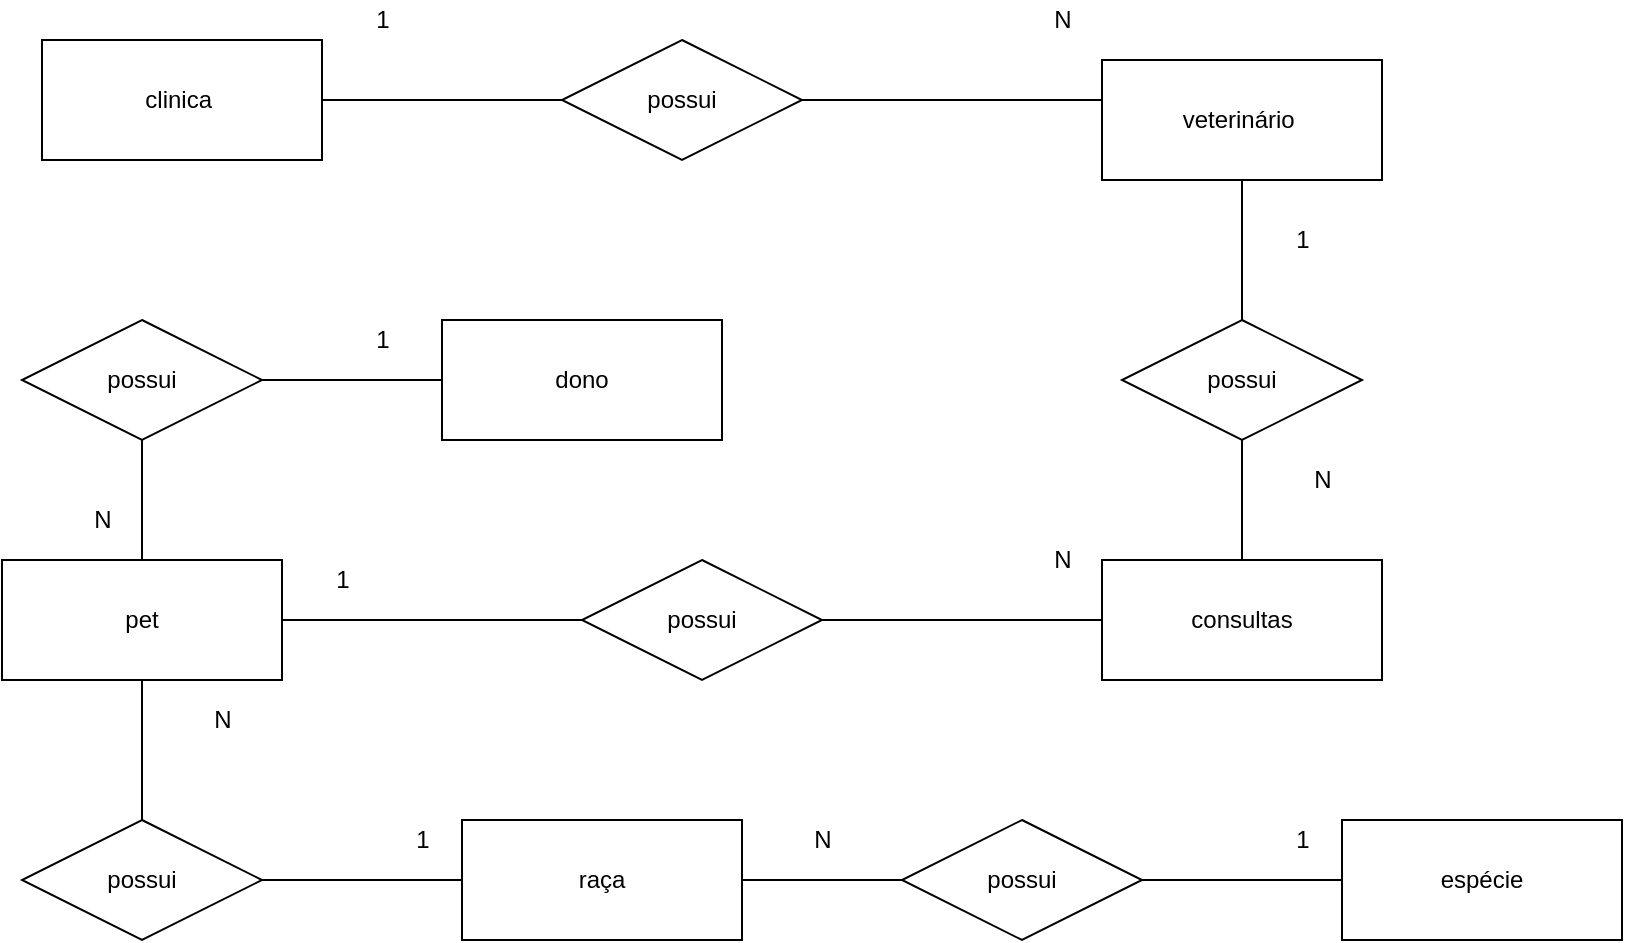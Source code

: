 <mxfile version="14.9.3" type="device"><diagram id="E-exgS-I8BeoIPYbAWvZ" name="Page-1"><mxGraphModel dx="1221" dy="613" grid="1" gridSize="10" guides="1" tooltips="1" connect="1" arrows="1" fold="1" page="1" pageScale="1" pageWidth="827" pageHeight="1169" math="0" shadow="0"><root><mxCell id="0"/><mxCell id="1" parent="0"/><mxCell id="vEGgRIPXQ_d446NQGeNn-4" style="edgeStyle=orthogonalEdgeStyle;rounded=0;orthogonalLoop=1;jettySize=auto;html=1;endArrow=none;endFill=0;" edge="1" parent="1" source="vEGgRIPXQ_d446NQGeNn-1" target="vEGgRIPXQ_d446NQGeNn-2"><mxGeometry relative="1" as="geometry"/></mxCell><mxCell id="vEGgRIPXQ_d446NQGeNn-1" value="clinica&amp;nbsp;" style="whiteSpace=wrap;html=1;align=center;" vertex="1" parent="1"><mxGeometry x="60" y="100" width="140" height="60" as="geometry"/></mxCell><mxCell id="vEGgRIPXQ_d446NQGeNn-5" style="edgeStyle=orthogonalEdgeStyle;rounded=0;orthogonalLoop=1;jettySize=auto;html=1;endArrow=none;endFill=0;" edge="1" parent="1" source="vEGgRIPXQ_d446NQGeNn-2"><mxGeometry relative="1" as="geometry"><mxPoint x="590" y="130" as="targetPoint"/></mxGeometry></mxCell><mxCell id="vEGgRIPXQ_d446NQGeNn-2" value="possui" style="shape=rhombus;perimeter=rhombusPerimeter;whiteSpace=wrap;html=1;align=center;" vertex="1" parent="1"><mxGeometry x="320" y="100" width="120" height="60" as="geometry"/></mxCell><mxCell id="vEGgRIPXQ_d446NQGeNn-8" value="" style="edgeStyle=orthogonalEdgeStyle;rounded=0;orthogonalLoop=1;jettySize=auto;html=1;endArrow=none;endFill=0;" edge="1" parent="1" source="vEGgRIPXQ_d446NQGeNn-6" target="vEGgRIPXQ_d446NQGeNn-7"><mxGeometry relative="1" as="geometry"/></mxCell><mxCell id="vEGgRIPXQ_d446NQGeNn-6" value="veterinário&amp;nbsp;" style="whiteSpace=wrap;html=1;align=center;" vertex="1" parent="1"><mxGeometry x="590" y="110" width="140" height="60" as="geometry"/></mxCell><mxCell id="vEGgRIPXQ_d446NQGeNn-10" value="" style="edgeStyle=orthogonalEdgeStyle;rounded=0;orthogonalLoop=1;jettySize=auto;html=1;endArrow=none;endFill=0;" edge="1" parent="1" source="vEGgRIPXQ_d446NQGeNn-7" target="vEGgRIPXQ_d446NQGeNn-9"><mxGeometry relative="1" as="geometry"/></mxCell><mxCell id="vEGgRIPXQ_d446NQGeNn-7" value="possui" style="shape=rhombus;perimeter=rhombusPerimeter;whiteSpace=wrap;html=1;align=center;" vertex="1" parent="1"><mxGeometry x="600" y="240" width="120" height="60" as="geometry"/></mxCell><mxCell id="vEGgRIPXQ_d446NQGeNn-12" value="" style="edgeStyle=orthogonalEdgeStyle;rounded=0;orthogonalLoop=1;jettySize=auto;html=1;endArrow=none;endFill=0;" edge="1" parent="1" source="vEGgRIPXQ_d446NQGeNn-9" target="vEGgRIPXQ_d446NQGeNn-11"><mxGeometry relative="1" as="geometry"/></mxCell><mxCell id="vEGgRIPXQ_d446NQGeNn-9" value="consultas" style="whiteSpace=wrap;html=1;align=center;" vertex="1" parent="1"><mxGeometry x="590" y="360" width="140" height="60" as="geometry"/></mxCell><mxCell id="vEGgRIPXQ_d446NQGeNn-14" value="" style="edgeStyle=orthogonalEdgeStyle;rounded=0;orthogonalLoop=1;jettySize=auto;html=1;endArrow=none;endFill=0;" edge="1" parent="1" source="vEGgRIPXQ_d446NQGeNn-11" target="vEGgRIPXQ_d446NQGeNn-13"><mxGeometry relative="1" as="geometry"/></mxCell><mxCell id="vEGgRIPXQ_d446NQGeNn-11" value="possui" style="shape=rhombus;perimeter=rhombusPerimeter;whiteSpace=wrap;html=1;align=center;" vertex="1" parent="1"><mxGeometry x="330" y="360" width="120" height="60" as="geometry"/></mxCell><mxCell id="vEGgRIPXQ_d446NQGeNn-17" value="" style="edgeStyle=orthogonalEdgeStyle;rounded=0;orthogonalLoop=1;jettySize=auto;html=1;endArrow=none;endFill=0;" edge="1" parent="1" source="vEGgRIPXQ_d446NQGeNn-13" target="vEGgRIPXQ_d446NQGeNn-15"><mxGeometry relative="1" as="geometry"/></mxCell><mxCell id="vEGgRIPXQ_d446NQGeNn-24" value="" style="edgeStyle=orthogonalEdgeStyle;rounded=0;orthogonalLoop=1;jettySize=auto;html=1;endArrow=none;endFill=0;" edge="1" parent="1" source="vEGgRIPXQ_d446NQGeNn-13" target="vEGgRIPXQ_d446NQGeNn-20"><mxGeometry relative="1" as="geometry"/></mxCell><mxCell id="vEGgRIPXQ_d446NQGeNn-13" value="pet" style="whiteSpace=wrap;html=1;align=center;" vertex="1" parent="1"><mxGeometry x="40" y="360" width="140" height="60" as="geometry"/></mxCell><mxCell id="vEGgRIPXQ_d446NQGeNn-19" value="" style="edgeStyle=orthogonalEdgeStyle;rounded=0;orthogonalLoop=1;jettySize=auto;html=1;endArrow=none;endFill=0;" edge="1" parent="1" source="vEGgRIPXQ_d446NQGeNn-15" target="vEGgRIPXQ_d446NQGeNn-18"><mxGeometry relative="1" as="geometry"/></mxCell><mxCell id="vEGgRIPXQ_d446NQGeNn-15" value="possui" style="shape=rhombus;perimeter=rhombusPerimeter;whiteSpace=wrap;html=1;align=center;" vertex="1" parent="1"><mxGeometry x="50" y="490" width="120" height="60" as="geometry"/></mxCell><mxCell id="vEGgRIPXQ_d446NQGeNn-23" value="" style="edgeStyle=orthogonalEdgeStyle;rounded=0;orthogonalLoop=1;jettySize=auto;html=1;endArrow=none;endFill=0;" edge="1" parent="1" source="vEGgRIPXQ_d446NQGeNn-18" target="vEGgRIPXQ_d446NQGeNn-22"><mxGeometry relative="1" as="geometry"/></mxCell><mxCell id="vEGgRIPXQ_d446NQGeNn-18" value="raça" style="whiteSpace=wrap;html=1;align=center;" vertex="1" parent="1"><mxGeometry x="270" y="490" width="140" height="60" as="geometry"/></mxCell><mxCell id="vEGgRIPXQ_d446NQGeNn-25" value="" style="edgeStyle=orthogonalEdgeStyle;rounded=0;orthogonalLoop=1;jettySize=auto;html=1;endArrow=none;endFill=0;" edge="1" parent="1" source="vEGgRIPXQ_d446NQGeNn-20" target="vEGgRIPXQ_d446NQGeNn-21"><mxGeometry relative="1" as="geometry"/></mxCell><mxCell id="vEGgRIPXQ_d446NQGeNn-20" value="possui" style="shape=rhombus;perimeter=rhombusPerimeter;whiteSpace=wrap;html=1;align=center;" vertex="1" parent="1"><mxGeometry x="50" y="240" width="120" height="60" as="geometry"/></mxCell><mxCell id="vEGgRIPXQ_d446NQGeNn-21" value="dono" style="whiteSpace=wrap;html=1;align=center;" vertex="1" parent="1"><mxGeometry x="260" y="240" width="140" height="60" as="geometry"/></mxCell><mxCell id="vEGgRIPXQ_d446NQGeNn-27" value="" style="edgeStyle=orthogonalEdgeStyle;rounded=0;orthogonalLoop=1;jettySize=auto;html=1;endArrow=none;endFill=0;" edge="1" parent="1" source="vEGgRIPXQ_d446NQGeNn-22" target="vEGgRIPXQ_d446NQGeNn-26"><mxGeometry relative="1" as="geometry"/></mxCell><mxCell id="vEGgRIPXQ_d446NQGeNn-22" value="possui" style="shape=rhombus;perimeter=rhombusPerimeter;whiteSpace=wrap;html=1;align=center;" vertex="1" parent="1"><mxGeometry x="490" y="490" width="120" height="60" as="geometry"/></mxCell><mxCell id="vEGgRIPXQ_d446NQGeNn-26" value="espécie" style="whiteSpace=wrap;html=1;align=center;" vertex="1" parent="1"><mxGeometry x="710" y="490" width="140" height="60" as="geometry"/></mxCell><mxCell id="vEGgRIPXQ_d446NQGeNn-28" value="1" style="text;html=1;align=center;verticalAlign=middle;resizable=0;points=[];autosize=1;strokeColor=none;" vertex="1" parent="1"><mxGeometry x="220" y="80" width="20" height="20" as="geometry"/></mxCell><mxCell id="vEGgRIPXQ_d446NQGeNn-29" value="N" style="text;html=1;align=center;verticalAlign=middle;resizable=0;points=[];autosize=1;strokeColor=none;" vertex="1" parent="1"><mxGeometry x="560" y="80" width="20" height="20" as="geometry"/></mxCell><mxCell id="vEGgRIPXQ_d446NQGeNn-30" value="1" style="text;html=1;align=center;verticalAlign=middle;resizable=0;points=[];autosize=1;strokeColor=none;" vertex="1" parent="1"><mxGeometry x="680" y="190" width="20" height="20" as="geometry"/></mxCell><mxCell id="vEGgRIPXQ_d446NQGeNn-31" value="N" style="text;html=1;align=center;verticalAlign=middle;resizable=0;points=[];autosize=1;strokeColor=none;" vertex="1" parent="1"><mxGeometry x="690" y="310" width="20" height="20" as="geometry"/></mxCell><mxCell id="vEGgRIPXQ_d446NQGeNn-32" value="1" style="text;html=1;align=center;verticalAlign=middle;resizable=0;points=[];autosize=1;strokeColor=none;" vertex="1" parent="1"><mxGeometry x="200" y="360" width="20" height="20" as="geometry"/></mxCell><mxCell id="vEGgRIPXQ_d446NQGeNn-33" value="N" style="text;html=1;align=center;verticalAlign=middle;resizable=0;points=[];autosize=1;strokeColor=none;" vertex="1" parent="1"><mxGeometry x="560" y="350" width="20" height="20" as="geometry"/></mxCell><mxCell id="vEGgRIPXQ_d446NQGeNn-34" value="N" style="text;html=1;align=center;verticalAlign=middle;resizable=0;points=[];autosize=1;strokeColor=none;" vertex="1" parent="1"><mxGeometry x="140" y="430" width="20" height="20" as="geometry"/></mxCell><mxCell id="vEGgRIPXQ_d446NQGeNn-35" value="1" style="text;html=1;align=center;verticalAlign=middle;resizable=0;points=[];autosize=1;strokeColor=none;" vertex="1" parent="1"><mxGeometry x="240" y="490" width="20" height="20" as="geometry"/></mxCell><mxCell id="vEGgRIPXQ_d446NQGeNn-36" value="N" style="text;html=1;align=center;verticalAlign=middle;resizable=0;points=[];autosize=1;strokeColor=none;" vertex="1" parent="1"><mxGeometry x="440" y="490" width="20" height="20" as="geometry"/></mxCell><mxCell id="vEGgRIPXQ_d446NQGeNn-37" value="1" style="text;html=1;align=center;verticalAlign=middle;resizable=0;points=[];autosize=1;strokeColor=none;" vertex="1" parent="1"><mxGeometry x="680" y="490" width="20" height="20" as="geometry"/></mxCell><mxCell id="vEGgRIPXQ_d446NQGeNn-38" value="1" style="text;html=1;align=center;verticalAlign=middle;resizable=0;points=[];autosize=1;strokeColor=none;" vertex="1" parent="1"><mxGeometry x="220" y="240" width="20" height="20" as="geometry"/></mxCell><mxCell id="vEGgRIPXQ_d446NQGeNn-39" value="N" style="text;html=1;align=center;verticalAlign=middle;resizable=0;points=[];autosize=1;strokeColor=none;" vertex="1" parent="1"><mxGeometry x="80" y="330" width="20" height="20" as="geometry"/></mxCell></root></mxGraphModel></diagram></mxfile>